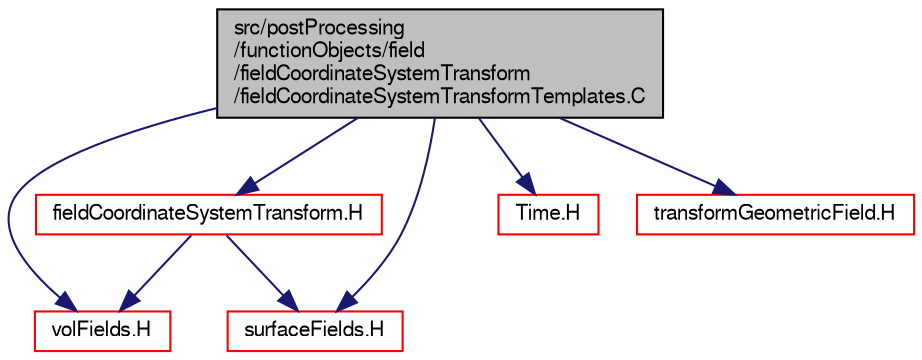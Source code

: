 digraph "src/postProcessing/functionObjects/field/fieldCoordinateSystemTransform/fieldCoordinateSystemTransformTemplates.C"
{
  bgcolor="transparent";
  edge [fontname="FreeSans",fontsize="10",labelfontname="FreeSans",labelfontsize="10"];
  node [fontname="FreeSans",fontsize="10",shape=record];
  Node0 [label="src/postProcessing\l/functionObjects/field\l/fieldCoordinateSystemTransform\l/fieldCoordinateSystemTransformTemplates.C",height=0.2,width=0.4,color="black", fillcolor="grey75", style="filled", fontcolor="black"];
  Node0 -> Node1 [color="midnightblue",fontsize="10",style="solid",fontname="FreeSans"];
  Node1 [label="fieldCoordinateSystemTransform.H",height=0.2,width=0.4,color="red",URL="$a13232.html"];
  Node1 -> Node42 [color="midnightblue",fontsize="10",style="solid",fontname="FreeSans"];
  Node42 [label="volFields.H",height=0.2,width=0.4,color="red",URL="$a02750.html"];
  Node1 -> Node303 [color="midnightblue",fontsize="10",style="solid",fontname="FreeSans"];
  Node303 [label="surfaceFields.H",height=0.2,width=0.4,color="red",URL="$a02735.html",tooltip="Foam::surfaceFields. "];
  Node0 -> Node42 [color="midnightblue",fontsize="10",style="solid",fontname="FreeSans"];
  Node0 -> Node303 [color="midnightblue",fontsize="10",style="solid",fontname="FreeSans"];
  Node0 -> Node312 [color="midnightblue",fontsize="10",style="solid",fontname="FreeSans"];
  Node312 [label="Time.H",height=0.2,width=0.4,color="red",URL="$a09311.html"];
  Node0 -> Node332 [color="midnightblue",fontsize="10",style="solid",fontname="FreeSans"];
  Node332 [label="transformGeometricField.H",height=0.2,width=0.4,color="red",URL="$a09896.html",tooltip="Spatial transformation functions for FieldFields. "];
}
